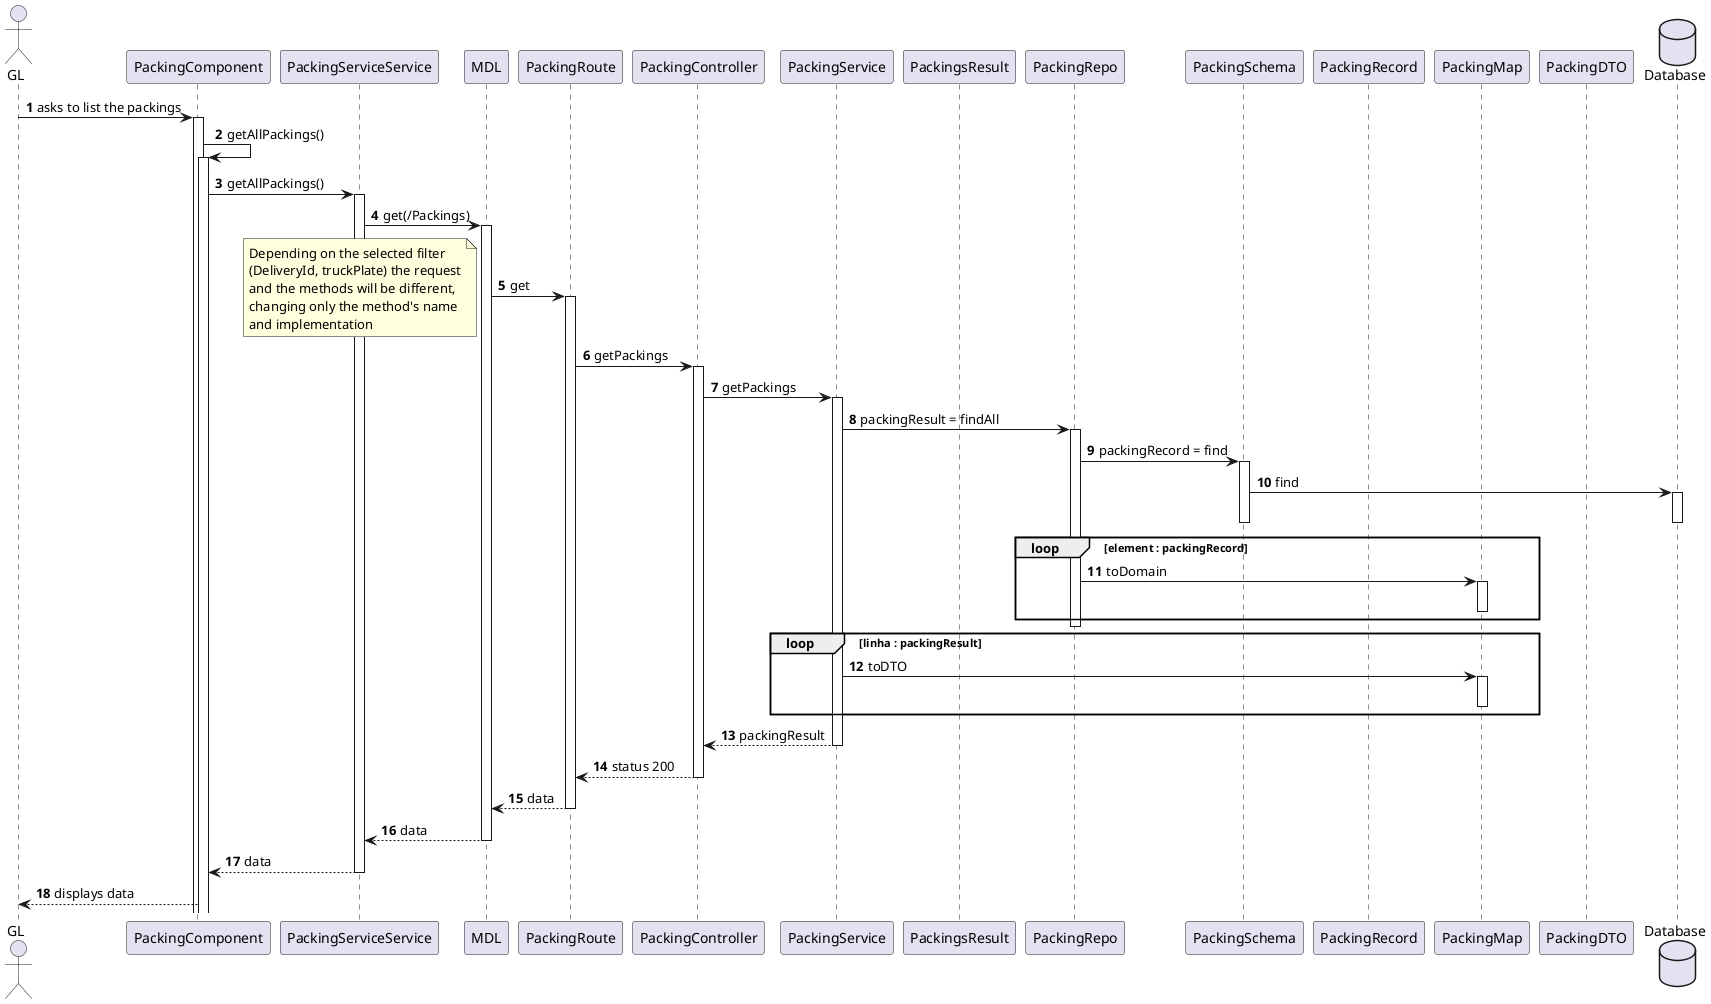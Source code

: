 @startuml

autonumber
actor "GL" as GL
participant "PackingComponent" as COMP
participant "PackingServiceService" as SS
participant "MDL" as MDL
participant "PackingRoute" as ROUTE
participant "PackingController" as CTR
participant "PackingService" as SERVICE
participant "PackingsResult" as Result
participant "PackingRepo" as REPO
participant "PackingSchema" as SCHEMA
participant "PackingRecord" as RECORD
participant "PackingMap" as MAP
participant "PackingDTO" as DTO
database "Database" as DB

GL-> COMP : asks to list the packings
activate COMP
COMP -> COMP : getAllPackings()
activate COMP
COMP -> SS : getAllPackings()
activate SS
SS -> MDL : get(/Packings)
activate MDL
MDL -> ROUTE : get
activate ROUTE
note left
  Depending on the selected filter 
  (DeliveryId, truckPlate) the request
  and the methods will be different, 
  changing only the method's name
  and implementation
end note
ROUTE -> CTR : getPackings
activate CTR
CTR -> SERVICE : getPackings
activate SERVICE
SERVICE -> REPO : packingResult = findAll
activate REPO
REPO -> SCHEMA : packingRecord = find
activate SCHEMA
SCHEMA -> DB : find
activate DB
deactivate DB
deactivate SCHEMA
loop element : packingRecord
REPO -> MAP : toDomain
activate MAP
deactivate MAP
end
deactivate REPO

loop linha : packingResult
SERVICE -> MAP : toDTO
activate MAP
deactivate MAP
end
SERVICE --> CTR : packingResult
deactivate SERVICE
CTR --> ROUTE : status 200
deactivate CTR
ROUTE --> MDL : data
deactivate ROUTE
MDL --> SS : data
deactivate MDL
SS --> COMP : data
deactivate SS
deactivate MDL
GL<-- COMP : displays data
deactivate ROUTE

@enduml
